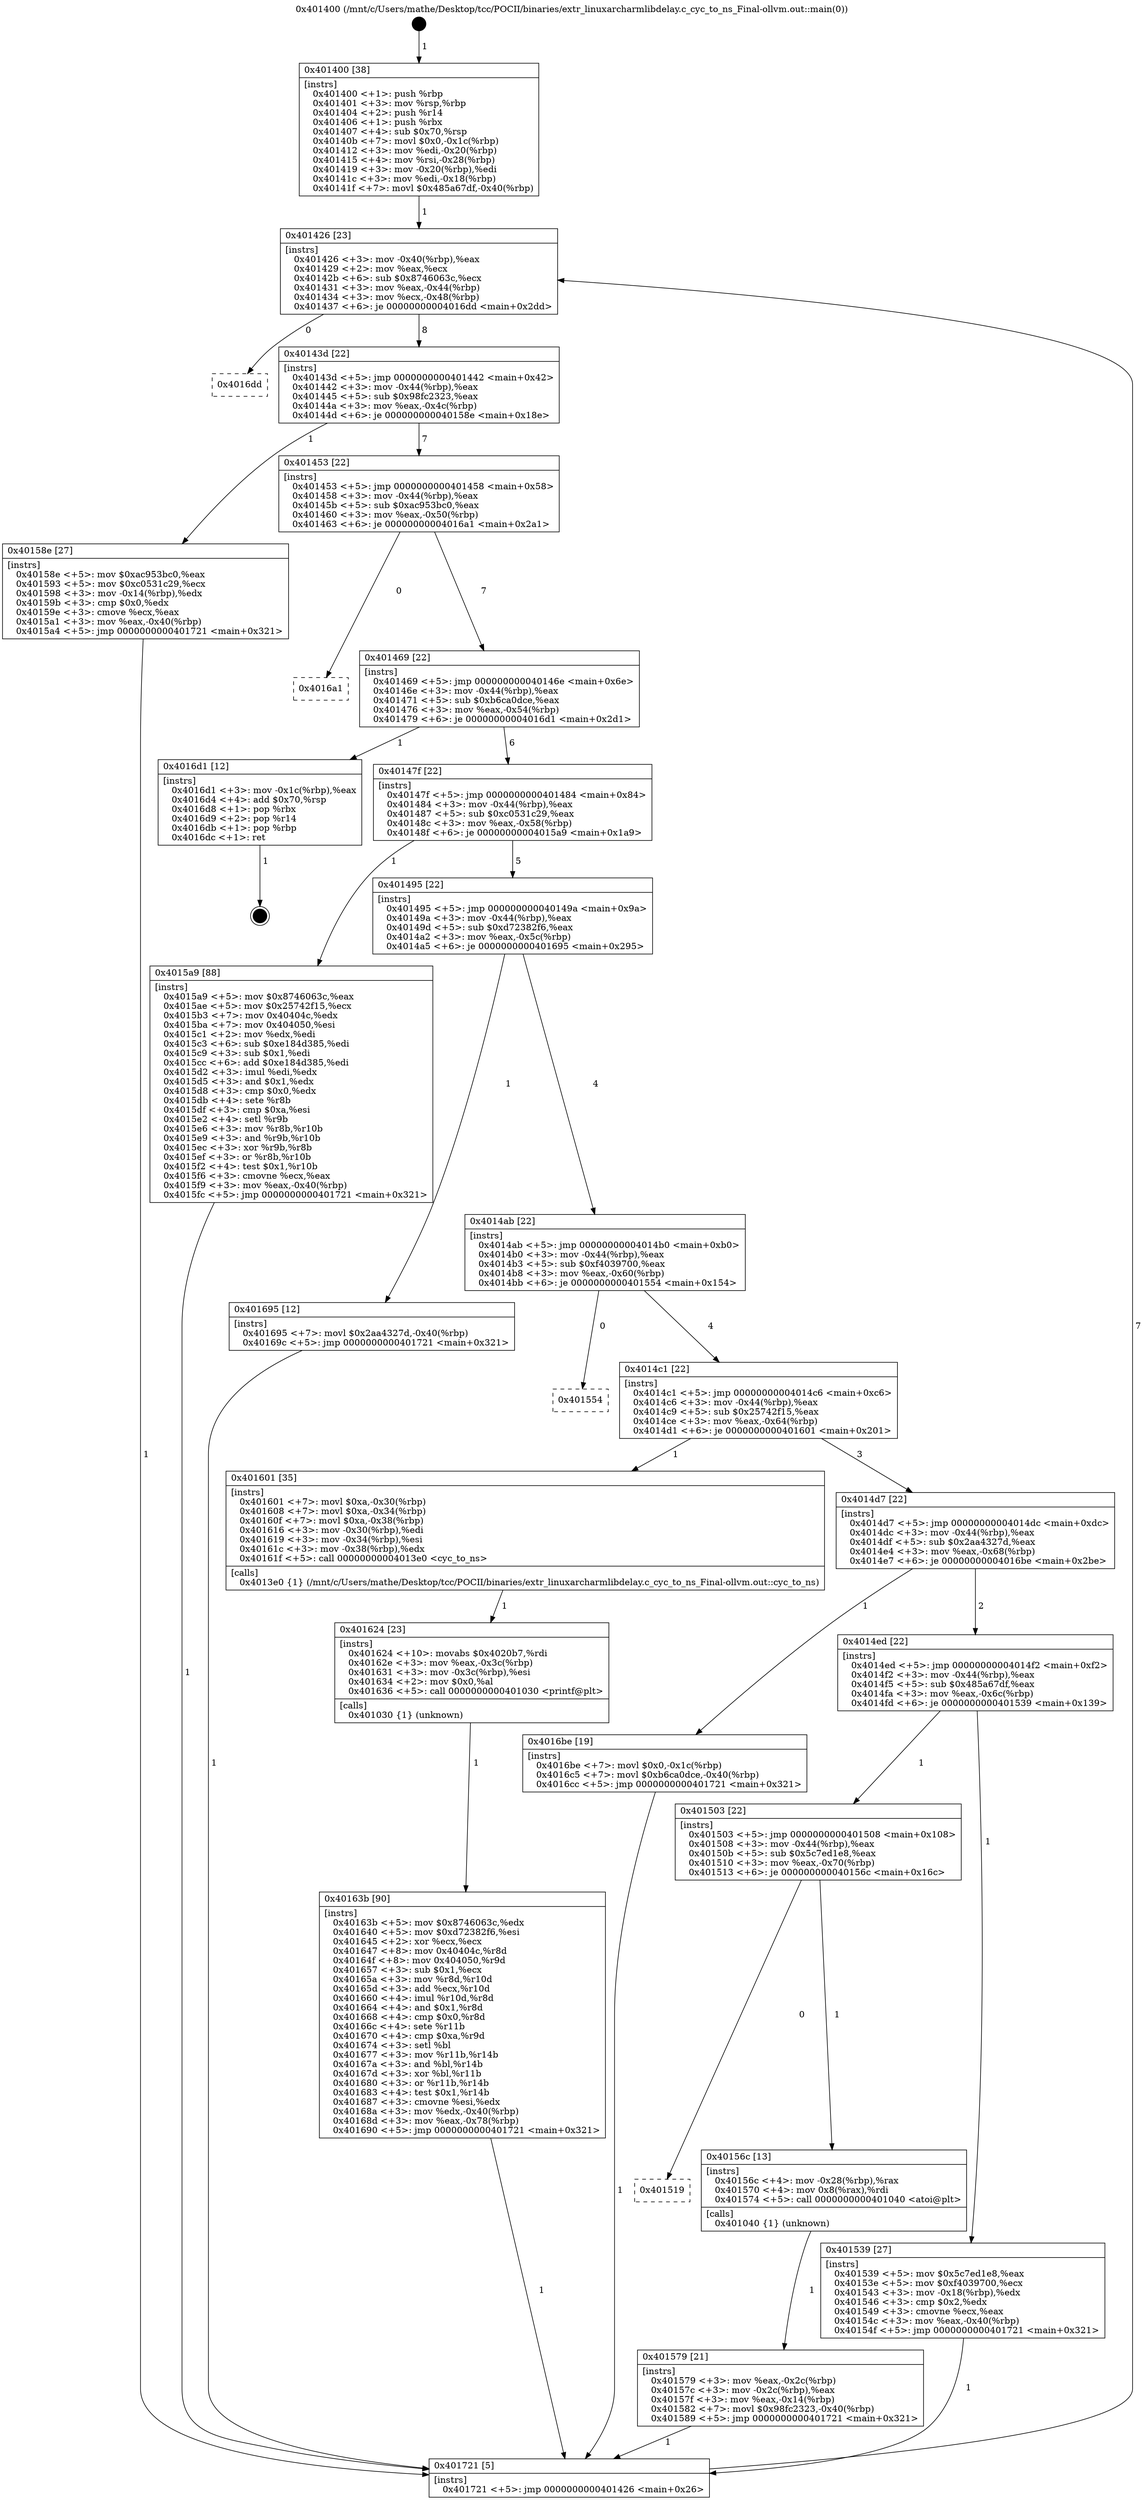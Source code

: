 digraph "0x401400" {
  label = "0x401400 (/mnt/c/Users/mathe/Desktop/tcc/POCII/binaries/extr_linuxarcharmlibdelay.c_cyc_to_ns_Final-ollvm.out::main(0))"
  labelloc = "t"
  node[shape=record]

  Entry [label="",width=0.3,height=0.3,shape=circle,fillcolor=black,style=filled]
  "0x401426" [label="{
     0x401426 [23]\l
     | [instrs]\l
     &nbsp;&nbsp;0x401426 \<+3\>: mov -0x40(%rbp),%eax\l
     &nbsp;&nbsp;0x401429 \<+2\>: mov %eax,%ecx\l
     &nbsp;&nbsp;0x40142b \<+6\>: sub $0x8746063c,%ecx\l
     &nbsp;&nbsp;0x401431 \<+3\>: mov %eax,-0x44(%rbp)\l
     &nbsp;&nbsp;0x401434 \<+3\>: mov %ecx,-0x48(%rbp)\l
     &nbsp;&nbsp;0x401437 \<+6\>: je 00000000004016dd \<main+0x2dd\>\l
  }"]
  "0x4016dd" [label="{
     0x4016dd\l
  }", style=dashed]
  "0x40143d" [label="{
     0x40143d [22]\l
     | [instrs]\l
     &nbsp;&nbsp;0x40143d \<+5\>: jmp 0000000000401442 \<main+0x42\>\l
     &nbsp;&nbsp;0x401442 \<+3\>: mov -0x44(%rbp),%eax\l
     &nbsp;&nbsp;0x401445 \<+5\>: sub $0x98fc2323,%eax\l
     &nbsp;&nbsp;0x40144a \<+3\>: mov %eax,-0x4c(%rbp)\l
     &nbsp;&nbsp;0x40144d \<+6\>: je 000000000040158e \<main+0x18e\>\l
  }"]
  Exit [label="",width=0.3,height=0.3,shape=circle,fillcolor=black,style=filled,peripheries=2]
  "0x40158e" [label="{
     0x40158e [27]\l
     | [instrs]\l
     &nbsp;&nbsp;0x40158e \<+5\>: mov $0xac953bc0,%eax\l
     &nbsp;&nbsp;0x401593 \<+5\>: mov $0xc0531c29,%ecx\l
     &nbsp;&nbsp;0x401598 \<+3\>: mov -0x14(%rbp),%edx\l
     &nbsp;&nbsp;0x40159b \<+3\>: cmp $0x0,%edx\l
     &nbsp;&nbsp;0x40159e \<+3\>: cmove %ecx,%eax\l
     &nbsp;&nbsp;0x4015a1 \<+3\>: mov %eax,-0x40(%rbp)\l
     &nbsp;&nbsp;0x4015a4 \<+5\>: jmp 0000000000401721 \<main+0x321\>\l
  }"]
  "0x401453" [label="{
     0x401453 [22]\l
     | [instrs]\l
     &nbsp;&nbsp;0x401453 \<+5\>: jmp 0000000000401458 \<main+0x58\>\l
     &nbsp;&nbsp;0x401458 \<+3\>: mov -0x44(%rbp),%eax\l
     &nbsp;&nbsp;0x40145b \<+5\>: sub $0xac953bc0,%eax\l
     &nbsp;&nbsp;0x401460 \<+3\>: mov %eax,-0x50(%rbp)\l
     &nbsp;&nbsp;0x401463 \<+6\>: je 00000000004016a1 \<main+0x2a1\>\l
  }"]
  "0x40163b" [label="{
     0x40163b [90]\l
     | [instrs]\l
     &nbsp;&nbsp;0x40163b \<+5\>: mov $0x8746063c,%edx\l
     &nbsp;&nbsp;0x401640 \<+5\>: mov $0xd72382f6,%esi\l
     &nbsp;&nbsp;0x401645 \<+2\>: xor %ecx,%ecx\l
     &nbsp;&nbsp;0x401647 \<+8\>: mov 0x40404c,%r8d\l
     &nbsp;&nbsp;0x40164f \<+8\>: mov 0x404050,%r9d\l
     &nbsp;&nbsp;0x401657 \<+3\>: sub $0x1,%ecx\l
     &nbsp;&nbsp;0x40165a \<+3\>: mov %r8d,%r10d\l
     &nbsp;&nbsp;0x40165d \<+3\>: add %ecx,%r10d\l
     &nbsp;&nbsp;0x401660 \<+4\>: imul %r10d,%r8d\l
     &nbsp;&nbsp;0x401664 \<+4\>: and $0x1,%r8d\l
     &nbsp;&nbsp;0x401668 \<+4\>: cmp $0x0,%r8d\l
     &nbsp;&nbsp;0x40166c \<+4\>: sete %r11b\l
     &nbsp;&nbsp;0x401670 \<+4\>: cmp $0xa,%r9d\l
     &nbsp;&nbsp;0x401674 \<+3\>: setl %bl\l
     &nbsp;&nbsp;0x401677 \<+3\>: mov %r11b,%r14b\l
     &nbsp;&nbsp;0x40167a \<+3\>: and %bl,%r14b\l
     &nbsp;&nbsp;0x40167d \<+3\>: xor %bl,%r11b\l
     &nbsp;&nbsp;0x401680 \<+3\>: or %r11b,%r14b\l
     &nbsp;&nbsp;0x401683 \<+4\>: test $0x1,%r14b\l
     &nbsp;&nbsp;0x401687 \<+3\>: cmovne %esi,%edx\l
     &nbsp;&nbsp;0x40168a \<+3\>: mov %edx,-0x40(%rbp)\l
     &nbsp;&nbsp;0x40168d \<+3\>: mov %eax,-0x78(%rbp)\l
     &nbsp;&nbsp;0x401690 \<+5\>: jmp 0000000000401721 \<main+0x321\>\l
  }"]
  "0x4016a1" [label="{
     0x4016a1\l
  }", style=dashed]
  "0x401469" [label="{
     0x401469 [22]\l
     | [instrs]\l
     &nbsp;&nbsp;0x401469 \<+5\>: jmp 000000000040146e \<main+0x6e\>\l
     &nbsp;&nbsp;0x40146e \<+3\>: mov -0x44(%rbp),%eax\l
     &nbsp;&nbsp;0x401471 \<+5\>: sub $0xb6ca0dce,%eax\l
     &nbsp;&nbsp;0x401476 \<+3\>: mov %eax,-0x54(%rbp)\l
     &nbsp;&nbsp;0x401479 \<+6\>: je 00000000004016d1 \<main+0x2d1\>\l
  }"]
  "0x401624" [label="{
     0x401624 [23]\l
     | [instrs]\l
     &nbsp;&nbsp;0x401624 \<+10\>: movabs $0x4020b7,%rdi\l
     &nbsp;&nbsp;0x40162e \<+3\>: mov %eax,-0x3c(%rbp)\l
     &nbsp;&nbsp;0x401631 \<+3\>: mov -0x3c(%rbp),%esi\l
     &nbsp;&nbsp;0x401634 \<+2\>: mov $0x0,%al\l
     &nbsp;&nbsp;0x401636 \<+5\>: call 0000000000401030 \<printf@plt\>\l
     | [calls]\l
     &nbsp;&nbsp;0x401030 \{1\} (unknown)\l
  }"]
  "0x4016d1" [label="{
     0x4016d1 [12]\l
     | [instrs]\l
     &nbsp;&nbsp;0x4016d1 \<+3\>: mov -0x1c(%rbp),%eax\l
     &nbsp;&nbsp;0x4016d4 \<+4\>: add $0x70,%rsp\l
     &nbsp;&nbsp;0x4016d8 \<+1\>: pop %rbx\l
     &nbsp;&nbsp;0x4016d9 \<+2\>: pop %r14\l
     &nbsp;&nbsp;0x4016db \<+1\>: pop %rbp\l
     &nbsp;&nbsp;0x4016dc \<+1\>: ret\l
  }"]
  "0x40147f" [label="{
     0x40147f [22]\l
     | [instrs]\l
     &nbsp;&nbsp;0x40147f \<+5\>: jmp 0000000000401484 \<main+0x84\>\l
     &nbsp;&nbsp;0x401484 \<+3\>: mov -0x44(%rbp),%eax\l
     &nbsp;&nbsp;0x401487 \<+5\>: sub $0xc0531c29,%eax\l
     &nbsp;&nbsp;0x40148c \<+3\>: mov %eax,-0x58(%rbp)\l
     &nbsp;&nbsp;0x40148f \<+6\>: je 00000000004015a9 \<main+0x1a9\>\l
  }"]
  "0x401579" [label="{
     0x401579 [21]\l
     | [instrs]\l
     &nbsp;&nbsp;0x401579 \<+3\>: mov %eax,-0x2c(%rbp)\l
     &nbsp;&nbsp;0x40157c \<+3\>: mov -0x2c(%rbp),%eax\l
     &nbsp;&nbsp;0x40157f \<+3\>: mov %eax,-0x14(%rbp)\l
     &nbsp;&nbsp;0x401582 \<+7\>: movl $0x98fc2323,-0x40(%rbp)\l
     &nbsp;&nbsp;0x401589 \<+5\>: jmp 0000000000401721 \<main+0x321\>\l
  }"]
  "0x4015a9" [label="{
     0x4015a9 [88]\l
     | [instrs]\l
     &nbsp;&nbsp;0x4015a9 \<+5\>: mov $0x8746063c,%eax\l
     &nbsp;&nbsp;0x4015ae \<+5\>: mov $0x25742f15,%ecx\l
     &nbsp;&nbsp;0x4015b3 \<+7\>: mov 0x40404c,%edx\l
     &nbsp;&nbsp;0x4015ba \<+7\>: mov 0x404050,%esi\l
     &nbsp;&nbsp;0x4015c1 \<+2\>: mov %edx,%edi\l
     &nbsp;&nbsp;0x4015c3 \<+6\>: sub $0xe184d385,%edi\l
     &nbsp;&nbsp;0x4015c9 \<+3\>: sub $0x1,%edi\l
     &nbsp;&nbsp;0x4015cc \<+6\>: add $0xe184d385,%edi\l
     &nbsp;&nbsp;0x4015d2 \<+3\>: imul %edi,%edx\l
     &nbsp;&nbsp;0x4015d5 \<+3\>: and $0x1,%edx\l
     &nbsp;&nbsp;0x4015d8 \<+3\>: cmp $0x0,%edx\l
     &nbsp;&nbsp;0x4015db \<+4\>: sete %r8b\l
     &nbsp;&nbsp;0x4015df \<+3\>: cmp $0xa,%esi\l
     &nbsp;&nbsp;0x4015e2 \<+4\>: setl %r9b\l
     &nbsp;&nbsp;0x4015e6 \<+3\>: mov %r8b,%r10b\l
     &nbsp;&nbsp;0x4015e9 \<+3\>: and %r9b,%r10b\l
     &nbsp;&nbsp;0x4015ec \<+3\>: xor %r9b,%r8b\l
     &nbsp;&nbsp;0x4015ef \<+3\>: or %r8b,%r10b\l
     &nbsp;&nbsp;0x4015f2 \<+4\>: test $0x1,%r10b\l
     &nbsp;&nbsp;0x4015f6 \<+3\>: cmovne %ecx,%eax\l
     &nbsp;&nbsp;0x4015f9 \<+3\>: mov %eax,-0x40(%rbp)\l
     &nbsp;&nbsp;0x4015fc \<+5\>: jmp 0000000000401721 \<main+0x321\>\l
  }"]
  "0x401495" [label="{
     0x401495 [22]\l
     | [instrs]\l
     &nbsp;&nbsp;0x401495 \<+5\>: jmp 000000000040149a \<main+0x9a\>\l
     &nbsp;&nbsp;0x40149a \<+3\>: mov -0x44(%rbp),%eax\l
     &nbsp;&nbsp;0x40149d \<+5\>: sub $0xd72382f6,%eax\l
     &nbsp;&nbsp;0x4014a2 \<+3\>: mov %eax,-0x5c(%rbp)\l
     &nbsp;&nbsp;0x4014a5 \<+6\>: je 0000000000401695 \<main+0x295\>\l
  }"]
  "0x401519" [label="{
     0x401519\l
  }", style=dashed]
  "0x401695" [label="{
     0x401695 [12]\l
     | [instrs]\l
     &nbsp;&nbsp;0x401695 \<+7\>: movl $0x2aa4327d,-0x40(%rbp)\l
     &nbsp;&nbsp;0x40169c \<+5\>: jmp 0000000000401721 \<main+0x321\>\l
  }"]
  "0x4014ab" [label="{
     0x4014ab [22]\l
     | [instrs]\l
     &nbsp;&nbsp;0x4014ab \<+5\>: jmp 00000000004014b0 \<main+0xb0\>\l
     &nbsp;&nbsp;0x4014b0 \<+3\>: mov -0x44(%rbp),%eax\l
     &nbsp;&nbsp;0x4014b3 \<+5\>: sub $0xf4039700,%eax\l
     &nbsp;&nbsp;0x4014b8 \<+3\>: mov %eax,-0x60(%rbp)\l
     &nbsp;&nbsp;0x4014bb \<+6\>: je 0000000000401554 \<main+0x154\>\l
  }"]
  "0x40156c" [label="{
     0x40156c [13]\l
     | [instrs]\l
     &nbsp;&nbsp;0x40156c \<+4\>: mov -0x28(%rbp),%rax\l
     &nbsp;&nbsp;0x401570 \<+4\>: mov 0x8(%rax),%rdi\l
     &nbsp;&nbsp;0x401574 \<+5\>: call 0000000000401040 \<atoi@plt\>\l
     | [calls]\l
     &nbsp;&nbsp;0x401040 \{1\} (unknown)\l
  }"]
  "0x401554" [label="{
     0x401554\l
  }", style=dashed]
  "0x4014c1" [label="{
     0x4014c1 [22]\l
     | [instrs]\l
     &nbsp;&nbsp;0x4014c1 \<+5\>: jmp 00000000004014c6 \<main+0xc6\>\l
     &nbsp;&nbsp;0x4014c6 \<+3\>: mov -0x44(%rbp),%eax\l
     &nbsp;&nbsp;0x4014c9 \<+5\>: sub $0x25742f15,%eax\l
     &nbsp;&nbsp;0x4014ce \<+3\>: mov %eax,-0x64(%rbp)\l
     &nbsp;&nbsp;0x4014d1 \<+6\>: je 0000000000401601 \<main+0x201\>\l
  }"]
  "0x401400" [label="{
     0x401400 [38]\l
     | [instrs]\l
     &nbsp;&nbsp;0x401400 \<+1\>: push %rbp\l
     &nbsp;&nbsp;0x401401 \<+3\>: mov %rsp,%rbp\l
     &nbsp;&nbsp;0x401404 \<+2\>: push %r14\l
     &nbsp;&nbsp;0x401406 \<+1\>: push %rbx\l
     &nbsp;&nbsp;0x401407 \<+4\>: sub $0x70,%rsp\l
     &nbsp;&nbsp;0x40140b \<+7\>: movl $0x0,-0x1c(%rbp)\l
     &nbsp;&nbsp;0x401412 \<+3\>: mov %edi,-0x20(%rbp)\l
     &nbsp;&nbsp;0x401415 \<+4\>: mov %rsi,-0x28(%rbp)\l
     &nbsp;&nbsp;0x401419 \<+3\>: mov -0x20(%rbp),%edi\l
     &nbsp;&nbsp;0x40141c \<+3\>: mov %edi,-0x18(%rbp)\l
     &nbsp;&nbsp;0x40141f \<+7\>: movl $0x485a67df,-0x40(%rbp)\l
  }"]
  "0x401601" [label="{
     0x401601 [35]\l
     | [instrs]\l
     &nbsp;&nbsp;0x401601 \<+7\>: movl $0xa,-0x30(%rbp)\l
     &nbsp;&nbsp;0x401608 \<+7\>: movl $0xa,-0x34(%rbp)\l
     &nbsp;&nbsp;0x40160f \<+7\>: movl $0xa,-0x38(%rbp)\l
     &nbsp;&nbsp;0x401616 \<+3\>: mov -0x30(%rbp),%edi\l
     &nbsp;&nbsp;0x401619 \<+3\>: mov -0x34(%rbp),%esi\l
     &nbsp;&nbsp;0x40161c \<+3\>: mov -0x38(%rbp),%edx\l
     &nbsp;&nbsp;0x40161f \<+5\>: call 00000000004013e0 \<cyc_to_ns\>\l
     | [calls]\l
     &nbsp;&nbsp;0x4013e0 \{1\} (/mnt/c/Users/mathe/Desktop/tcc/POCII/binaries/extr_linuxarcharmlibdelay.c_cyc_to_ns_Final-ollvm.out::cyc_to_ns)\l
  }"]
  "0x4014d7" [label="{
     0x4014d7 [22]\l
     | [instrs]\l
     &nbsp;&nbsp;0x4014d7 \<+5\>: jmp 00000000004014dc \<main+0xdc\>\l
     &nbsp;&nbsp;0x4014dc \<+3\>: mov -0x44(%rbp),%eax\l
     &nbsp;&nbsp;0x4014df \<+5\>: sub $0x2aa4327d,%eax\l
     &nbsp;&nbsp;0x4014e4 \<+3\>: mov %eax,-0x68(%rbp)\l
     &nbsp;&nbsp;0x4014e7 \<+6\>: je 00000000004016be \<main+0x2be\>\l
  }"]
  "0x401721" [label="{
     0x401721 [5]\l
     | [instrs]\l
     &nbsp;&nbsp;0x401721 \<+5\>: jmp 0000000000401426 \<main+0x26\>\l
  }"]
  "0x4016be" [label="{
     0x4016be [19]\l
     | [instrs]\l
     &nbsp;&nbsp;0x4016be \<+7\>: movl $0x0,-0x1c(%rbp)\l
     &nbsp;&nbsp;0x4016c5 \<+7\>: movl $0xb6ca0dce,-0x40(%rbp)\l
     &nbsp;&nbsp;0x4016cc \<+5\>: jmp 0000000000401721 \<main+0x321\>\l
  }"]
  "0x4014ed" [label="{
     0x4014ed [22]\l
     | [instrs]\l
     &nbsp;&nbsp;0x4014ed \<+5\>: jmp 00000000004014f2 \<main+0xf2\>\l
     &nbsp;&nbsp;0x4014f2 \<+3\>: mov -0x44(%rbp),%eax\l
     &nbsp;&nbsp;0x4014f5 \<+5\>: sub $0x485a67df,%eax\l
     &nbsp;&nbsp;0x4014fa \<+3\>: mov %eax,-0x6c(%rbp)\l
     &nbsp;&nbsp;0x4014fd \<+6\>: je 0000000000401539 \<main+0x139\>\l
  }"]
  "0x401503" [label="{
     0x401503 [22]\l
     | [instrs]\l
     &nbsp;&nbsp;0x401503 \<+5\>: jmp 0000000000401508 \<main+0x108\>\l
     &nbsp;&nbsp;0x401508 \<+3\>: mov -0x44(%rbp),%eax\l
     &nbsp;&nbsp;0x40150b \<+5\>: sub $0x5c7ed1e8,%eax\l
     &nbsp;&nbsp;0x401510 \<+3\>: mov %eax,-0x70(%rbp)\l
     &nbsp;&nbsp;0x401513 \<+6\>: je 000000000040156c \<main+0x16c\>\l
  }"]
  "0x401539" [label="{
     0x401539 [27]\l
     | [instrs]\l
     &nbsp;&nbsp;0x401539 \<+5\>: mov $0x5c7ed1e8,%eax\l
     &nbsp;&nbsp;0x40153e \<+5\>: mov $0xf4039700,%ecx\l
     &nbsp;&nbsp;0x401543 \<+3\>: mov -0x18(%rbp),%edx\l
     &nbsp;&nbsp;0x401546 \<+3\>: cmp $0x2,%edx\l
     &nbsp;&nbsp;0x401549 \<+3\>: cmovne %ecx,%eax\l
     &nbsp;&nbsp;0x40154c \<+3\>: mov %eax,-0x40(%rbp)\l
     &nbsp;&nbsp;0x40154f \<+5\>: jmp 0000000000401721 \<main+0x321\>\l
  }"]
  Entry -> "0x401400" [label=" 1"]
  "0x401426" -> "0x4016dd" [label=" 0"]
  "0x401426" -> "0x40143d" [label=" 8"]
  "0x4016d1" -> Exit [label=" 1"]
  "0x40143d" -> "0x40158e" [label=" 1"]
  "0x40143d" -> "0x401453" [label=" 7"]
  "0x4016be" -> "0x401721" [label=" 1"]
  "0x401453" -> "0x4016a1" [label=" 0"]
  "0x401453" -> "0x401469" [label=" 7"]
  "0x401695" -> "0x401721" [label=" 1"]
  "0x401469" -> "0x4016d1" [label=" 1"]
  "0x401469" -> "0x40147f" [label=" 6"]
  "0x40163b" -> "0x401721" [label=" 1"]
  "0x40147f" -> "0x4015a9" [label=" 1"]
  "0x40147f" -> "0x401495" [label=" 5"]
  "0x401624" -> "0x40163b" [label=" 1"]
  "0x401495" -> "0x401695" [label=" 1"]
  "0x401495" -> "0x4014ab" [label=" 4"]
  "0x401601" -> "0x401624" [label=" 1"]
  "0x4014ab" -> "0x401554" [label=" 0"]
  "0x4014ab" -> "0x4014c1" [label=" 4"]
  "0x4015a9" -> "0x401721" [label=" 1"]
  "0x4014c1" -> "0x401601" [label=" 1"]
  "0x4014c1" -> "0x4014d7" [label=" 3"]
  "0x401579" -> "0x401721" [label=" 1"]
  "0x4014d7" -> "0x4016be" [label=" 1"]
  "0x4014d7" -> "0x4014ed" [label=" 2"]
  "0x40156c" -> "0x401579" [label=" 1"]
  "0x4014ed" -> "0x401539" [label=" 1"]
  "0x4014ed" -> "0x401503" [label=" 1"]
  "0x401539" -> "0x401721" [label=" 1"]
  "0x401400" -> "0x401426" [label=" 1"]
  "0x401721" -> "0x401426" [label=" 7"]
  "0x40158e" -> "0x401721" [label=" 1"]
  "0x401503" -> "0x40156c" [label=" 1"]
  "0x401503" -> "0x401519" [label=" 0"]
}
